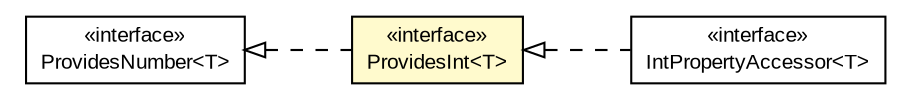 #!/usr/local/bin/dot
#
# Class diagram 
# Generated by UMLGraph version R5_6-24-gf6e263 (http://www.umlgraph.org/)
#

digraph G {
	edge [fontname="arial",fontsize=10,labelfontname="arial",labelfontsize=10];
	node [fontname="arial",fontsize=10,shape=plaintext];
	nodesep=0.25;
	ranksep=0.5;
	rankdir=LR;
	// org.turbogwt.mvp.databind.client.property.ProvidesNumber<T>
	c1405 [label=<<table title="org.turbogwt.mvp.databind.client.property.ProvidesNumber" border="0" cellborder="1" cellspacing="0" cellpadding="2" port="p" href="./ProvidesNumber.html">
		<tr><td><table border="0" cellspacing="0" cellpadding="1">
<tr><td align="center" balign="center"> &#171;interface&#187; </td></tr>
<tr><td align="center" balign="center"> ProvidesNumber&lt;T&gt; </td></tr>
		</table></td></tr>
		</table>>, URL="./ProvidesNumber.html", fontname="arial", fontcolor="black", fontsize=10.0];
	// org.turbogwt.mvp.databind.client.property.ProvidesInt<T>
	c1407 [label=<<table title="org.turbogwt.mvp.databind.client.property.ProvidesInt" border="0" cellborder="1" cellspacing="0" cellpadding="2" port="p" bgcolor="lemonChiffon" href="./ProvidesInt.html">
		<tr><td><table border="0" cellspacing="0" cellpadding="1">
<tr><td align="center" balign="center"> &#171;interface&#187; </td></tr>
<tr><td align="center" balign="center"> ProvidesInt&lt;T&gt; </td></tr>
		</table></td></tr>
		</table>>, URL="./ProvidesInt.html", fontname="arial", fontcolor="black", fontsize=10.0];
	// org.turbogwt.mvp.databind.client.property.IntPropertyAccessor<T>
	c1415 [label=<<table title="org.turbogwt.mvp.databind.client.property.IntPropertyAccessor" border="0" cellborder="1" cellspacing="0" cellpadding="2" port="p" href="./IntPropertyAccessor.html">
		<tr><td><table border="0" cellspacing="0" cellpadding="1">
<tr><td align="center" balign="center"> &#171;interface&#187; </td></tr>
<tr><td align="center" balign="center"> IntPropertyAccessor&lt;T&gt; </td></tr>
		</table></td></tr>
		</table>>, URL="./IntPropertyAccessor.html", fontname="arial", fontcolor="black", fontsize=10.0];
	//org.turbogwt.mvp.databind.client.property.ProvidesInt<T> implements org.turbogwt.mvp.databind.client.property.ProvidesNumber<T>
	c1405:p -> c1407:p [dir=back,arrowtail=empty,style=dashed];
	//org.turbogwt.mvp.databind.client.property.IntPropertyAccessor<T> implements org.turbogwt.mvp.databind.client.property.ProvidesInt<T>
	c1407:p -> c1415:p [dir=back,arrowtail=empty,style=dashed];
}

